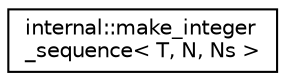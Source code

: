 digraph "Graphical Class Hierarchy"
{
  edge [fontname="Helvetica",fontsize="10",labelfontname="Helvetica",labelfontsize="10"];
  node [fontname="Helvetica",fontsize="10",shape=record];
  rankdir="LR";
  Node1 [label="internal::make_integer\l_sequence\< T, N, Ns \>",height=0.2,width=0.4,color="black", fillcolor="white", style="filled",URL="$structinternal_1_1make__integer__sequence.html"];
}
